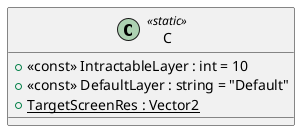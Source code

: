 @startuml
class C <<static>> {
    + <<const>> IntractableLayer : int = 10
    + <<const>> DefaultLayer : string = "Default"
    + {static} TargetScreenRes : Vector2
}
@enduml
